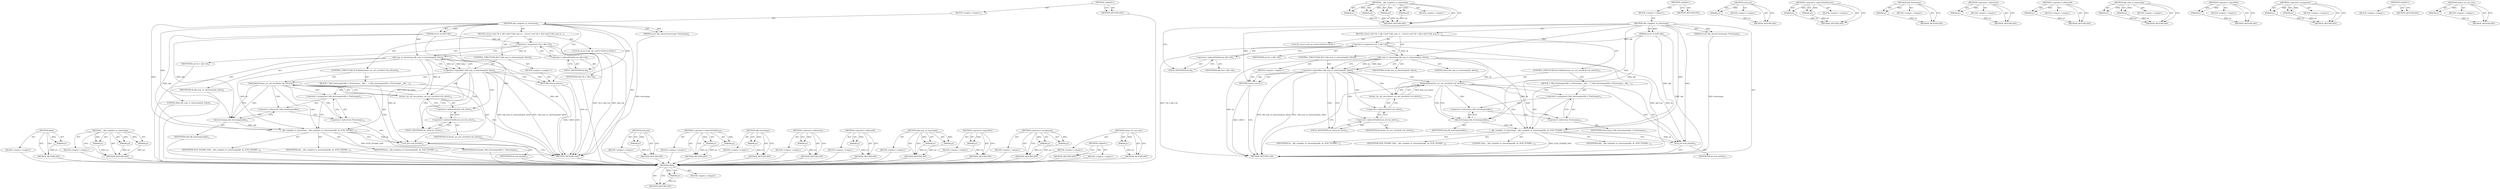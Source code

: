 digraph "atomic_inc_not_zero" {
vulnerable_87 [label=<(METHOD,likely)>];
vulnerable_88 [label=<(PARAM,p1)>];
vulnerable_89 [label=<(BLOCK,&lt;empty&gt;,&lt;empty&gt;)>];
vulnerable_90 [label=<(METHOD_RETURN,ANY)>];
vulnerable_107 [label=<(METHOD,__skb_complete_tx_timestamp)>];
vulnerable_108 [label=<(PARAM,p1)>];
vulnerable_109 [label=<(PARAM,p2)>];
vulnerable_110 [label=<(PARAM,p3)>];
vulnerable_111 [label=<(BLOCK,&lt;empty&gt;,&lt;empty&gt;)>];
vulnerable_112 [label=<(METHOD_RETURN,ANY)>];
vulnerable_6 [label=<(METHOD,&lt;global&gt;)<SUB>1</SUB>>];
vulnerable_7 [label=<(BLOCK,&lt;empty&gt;,&lt;empty&gt;)<SUB>1</SUB>>];
vulnerable_8 [label=<(METHOD,skb_complete_tx_timestamp)<SUB>1</SUB>>];
vulnerable_9 [label=<(PARAM,struct sk_buff *skb)<SUB>1</SUB>>];
vulnerable_10 [label=<(PARAM,struct skb_shared_hwtstamps *hwtstamps)<SUB>2</SUB>>];
vulnerable_11 [label=<(BLOCK,{
	struct sock *sk = skb-&gt;sk;

	if (!skb_may_tx...,{
	struct sock *sk = skb-&gt;sk;

	if (!skb_may_tx...)<SUB>3</SUB>>];
vulnerable_12 [label="<(LOCAL,struct sock* sk: sock*)<SUB>4</SUB>>"];
vulnerable_13 [label=<(&lt;operator&gt;.assignment,*sk = skb-&gt;sk)<SUB>4</SUB>>];
vulnerable_14 [label=<(IDENTIFIER,sk,*sk = skb-&gt;sk)<SUB>4</SUB>>];
vulnerable_15 [label=<(&lt;operator&gt;.indirectFieldAccess,skb-&gt;sk)<SUB>4</SUB>>];
vulnerable_16 [label=<(IDENTIFIER,skb,*sk = skb-&gt;sk)<SUB>4</SUB>>];
vulnerable_17 [label=<(FIELD_IDENTIFIER,sk,sk)<SUB>4</SUB>>];
vulnerable_18 [label=<(CONTROL_STRUCTURE,IF,if (!skb_may_tx_timestamp(sk, false)))<SUB>6</SUB>>];
vulnerable_19 [label=<(&lt;operator&gt;.logicalNot,!skb_may_tx_timestamp(sk, false))<SUB>6</SUB>>];
vulnerable_20 [label=<(skb_may_tx_timestamp,skb_may_tx_timestamp(sk, false))<SUB>6</SUB>>];
vulnerable_21 [label=<(IDENTIFIER,sk,skb_may_tx_timestamp(sk, false))<SUB>6</SUB>>];
vulnerable_22 [label=<(LITERAL,false,skb_may_tx_timestamp(sk, false))<SUB>6</SUB>>];
vulnerable_23 [label=<(BLOCK,&lt;empty&gt;,&lt;empty&gt;)<SUB>7</SUB>>];
vulnerable_24 [label=<(RETURN,return;,return;)<SUB>7</SUB>>];
vulnerable_25 [label=<(CONTROL_STRUCTURE,IF,if (likely(atomic_inc_not_zero(&amp;sk-&gt;sk_refcnt))))<SUB>12</SUB>>];
vulnerable_26 [label=<(likely,likely(atomic_inc_not_zero(&amp;sk-&gt;sk_refcnt)))<SUB>12</SUB>>];
vulnerable_27 [label=<(atomic_inc_not_zero,atomic_inc_not_zero(&amp;sk-&gt;sk_refcnt))<SUB>12</SUB>>];
vulnerable_28 [label=<(&lt;operator&gt;.addressOf,&amp;sk-&gt;sk_refcnt)<SUB>12</SUB>>];
vulnerable_29 [label=<(&lt;operator&gt;.indirectFieldAccess,sk-&gt;sk_refcnt)<SUB>12</SUB>>];
vulnerable_30 [label=<(IDENTIFIER,sk,atomic_inc_not_zero(&amp;sk-&gt;sk_refcnt))<SUB>12</SUB>>];
vulnerable_31 [label=<(FIELD_IDENTIFIER,sk_refcnt,sk_refcnt)<SUB>12</SUB>>];
vulnerable_32 [label=<(BLOCK,{
 		*skb_hwtstamps(skb) = *hwtstamps;
		__skb_...,{
 		*skb_hwtstamps(skb) = *hwtstamps;
		__skb_...)<SUB>12</SUB>>];
vulnerable_33 [label=<(&lt;operator&gt;.assignment,*skb_hwtstamps(skb) = *hwtstamps)<SUB>13</SUB>>];
vulnerable_34 [label=<(&lt;operator&gt;.indirection,*skb_hwtstamps(skb))<SUB>13</SUB>>];
vulnerable_35 [label=<(skb_hwtstamps,skb_hwtstamps(skb))<SUB>13</SUB>>];
vulnerable_36 [label=<(IDENTIFIER,skb,skb_hwtstamps(skb))<SUB>13</SUB>>];
vulnerable_37 [label=<(&lt;operator&gt;.indirection,*hwtstamps)<SUB>13</SUB>>];
vulnerable_38 [label=<(IDENTIFIER,hwtstamps,*skb_hwtstamps(skb) = *hwtstamps)<SUB>13</SUB>>];
vulnerable_39 [label=<(__skb_complete_tx_timestamp,__skb_complete_tx_timestamp(skb, sk, SCM_TSTAMP...)<SUB>14</SUB>>];
vulnerable_40 [label=<(IDENTIFIER,skb,__skb_complete_tx_timestamp(skb, sk, SCM_TSTAMP...)<SUB>14</SUB>>];
vulnerable_41 [label=<(IDENTIFIER,sk,__skb_complete_tx_timestamp(skb, sk, SCM_TSTAMP...)<SUB>14</SUB>>];
vulnerable_42 [label=<(IDENTIFIER,SCM_TSTAMP_SND,__skb_complete_tx_timestamp(skb, sk, SCM_TSTAMP...)<SUB>14</SUB>>];
vulnerable_43 [label=<(sock_put,sock_put(sk))<SUB>15</SUB>>];
vulnerable_44 [label=<(IDENTIFIER,sk,sock_put(sk))<SUB>15</SUB>>];
vulnerable_45 [label=<(METHOD_RETURN,void)<SUB>1</SUB>>];
vulnerable_47 [label=<(METHOD_RETURN,ANY)<SUB>1</SUB>>];
vulnerable_113 [label=<(METHOD,sock_put)>];
vulnerable_114 [label=<(PARAM,p1)>];
vulnerable_115 [label=<(BLOCK,&lt;empty&gt;,&lt;empty&gt;)>];
vulnerable_116 [label=<(METHOD_RETURN,ANY)>];
vulnerable_73 [label=<(METHOD,&lt;operator&gt;.indirectFieldAccess)>];
vulnerable_74 [label=<(PARAM,p1)>];
vulnerable_75 [label=<(PARAM,p2)>];
vulnerable_76 [label=<(BLOCK,&lt;empty&gt;,&lt;empty&gt;)>];
vulnerable_77 [label=<(METHOD_RETURN,ANY)>];
vulnerable_103 [label=<(METHOD,skb_hwtstamps)>];
vulnerable_104 [label=<(PARAM,p1)>];
vulnerable_105 [label=<(BLOCK,&lt;empty&gt;,&lt;empty&gt;)>];
vulnerable_106 [label=<(METHOD_RETURN,ANY)>];
vulnerable_99 [label=<(METHOD,&lt;operator&gt;.indirection)>];
vulnerable_100 [label=<(PARAM,p1)>];
vulnerable_101 [label=<(BLOCK,&lt;empty&gt;,&lt;empty&gt;)>];
vulnerable_102 [label=<(METHOD_RETURN,ANY)>];
vulnerable_95 [label=<(METHOD,&lt;operator&gt;.addressOf)>];
vulnerable_96 [label=<(PARAM,p1)>];
vulnerable_97 [label=<(BLOCK,&lt;empty&gt;,&lt;empty&gt;)>];
vulnerable_98 [label=<(METHOD_RETURN,ANY)>];
vulnerable_82 [label=<(METHOD,skb_may_tx_timestamp)>];
vulnerable_83 [label=<(PARAM,p1)>];
vulnerable_84 [label=<(PARAM,p2)>];
vulnerable_85 [label=<(BLOCK,&lt;empty&gt;,&lt;empty&gt;)>];
vulnerable_86 [label=<(METHOD_RETURN,ANY)>];
vulnerable_78 [label=<(METHOD,&lt;operator&gt;.logicalNot)>];
vulnerable_79 [label=<(PARAM,p1)>];
vulnerable_80 [label=<(BLOCK,&lt;empty&gt;,&lt;empty&gt;)>];
vulnerable_81 [label=<(METHOD_RETURN,ANY)>];
vulnerable_68 [label=<(METHOD,&lt;operator&gt;.assignment)>];
vulnerable_69 [label=<(PARAM,p1)>];
vulnerable_70 [label=<(PARAM,p2)>];
vulnerable_71 [label=<(BLOCK,&lt;empty&gt;,&lt;empty&gt;)>];
vulnerable_72 [label=<(METHOD_RETURN,ANY)>];
vulnerable_62 [label=<(METHOD,&lt;global&gt;)<SUB>1</SUB>>];
vulnerable_63 [label=<(BLOCK,&lt;empty&gt;,&lt;empty&gt;)>];
vulnerable_64 [label=<(METHOD_RETURN,ANY)>];
vulnerable_91 [label=<(METHOD,atomic_inc_not_zero)>];
vulnerable_92 [label=<(PARAM,p1)>];
vulnerable_93 [label=<(BLOCK,&lt;empty&gt;,&lt;empty&gt;)>];
vulnerable_94 [label=<(METHOD_RETURN,ANY)>];
fixed_88 [label=<(METHOD,likely)>];
fixed_89 [label=<(PARAM,p1)>];
fixed_90 [label=<(BLOCK,&lt;empty&gt;,&lt;empty&gt;)>];
fixed_91 [label=<(METHOD_RETURN,ANY)>];
fixed_108 [label=<(METHOD,__skb_complete_tx_timestamp)>];
fixed_109 [label=<(PARAM,p1)>];
fixed_110 [label=<(PARAM,p2)>];
fixed_111 [label=<(PARAM,p3)>];
fixed_112 [label=<(PARAM,p4)>];
fixed_113 [label=<(BLOCK,&lt;empty&gt;,&lt;empty&gt;)>];
fixed_114 [label=<(METHOD_RETURN,ANY)>];
fixed_6 [label=<(METHOD,&lt;global&gt;)<SUB>1</SUB>>];
fixed_7 [label=<(BLOCK,&lt;empty&gt;,&lt;empty&gt;)<SUB>1</SUB>>];
fixed_8 [label=<(METHOD,skb_complete_tx_timestamp)<SUB>1</SUB>>];
fixed_9 [label=<(PARAM,struct sk_buff *skb)<SUB>1</SUB>>];
fixed_10 [label=<(PARAM,struct skb_shared_hwtstamps *hwtstamps)<SUB>2</SUB>>];
fixed_11 [label=<(BLOCK,{
	struct sock *sk = skb-&gt;sk;

	if (!skb_may_tx...,{
	struct sock *sk = skb-&gt;sk;

	if (!skb_may_tx...)<SUB>3</SUB>>];
fixed_12 [label="<(LOCAL,struct sock* sk: sock*)<SUB>4</SUB>>"];
fixed_13 [label=<(&lt;operator&gt;.assignment,*sk = skb-&gt;sk)<SUB>4</SUB>>];
fixed_14 [label=<(IDENTIFIER,sk,*sk = skb-&gt;sk)<SUB>4</SUB>>];
fixed_15 [label=<(&lt;operator&gt;.indirectFieldAccess,skb-&gt;sk)<SUB>4</SUB>>];
fixed_16 [label=<(IDENTIFIER,skb,*sk = skb-&gt;sk)<SUB>4</SUB>>];
fixed_17 [label=<(FIELD_IDENTIFIER,sk,sk)<SUB>4</SUB>>];
fixed_18 [label=<(CONTROL_STRUCTURE,IF,if (!skb_may_tx_timestamp(sk, false)))<SUB>6</SUB>>];
fixed_19 [label=<(&lt;operator&gt;.logicalNot,!skb_may_tx_timestamp(sk, false))<SUB>6</SUB>>];
fixed_20 [label=<(skb_may_tx_timestamp,skb_may_tx_timestamp(sk, false))<SUB>6</SUB>>];
fixed_21 [label=<(IDENTIFIER,sk,skb_may_tx_timestamp(sk, false))<SUB>6</SUB>>];
fixed_22 [label=<(LITERAL,false,skb_may_tx_timestamp(sk, false))<SUB>6</SUB>>];
fixed_23 [label=<(BLOCK,&lt;empty&gt;,&lt;empty&gt;)<SUB>7</SUB>>];
fixed_24 [label=<(RETURN,return;,return;)<SUB>7</SUB>>];
fixed_25 [label=<(CONTROL_STRUCTURE,IF,if (likely(atomic_inc_not_zero(&amp;sk-&gt;sk_refcnt))))<SUB>12</SUB>>];
fixed_26 [label=<(likely,likely(atomic_inc_not_zero(&amp;sk-&gt;sk_refcnt)))<SUB>12</SUB>>];
fixed_27 [label=<(atomic_inc_not_zero,atomic_inc_not_zero(&amp;sk-&gt;sk_refcnt))<SUB>12</SUB>>];
fixed_28 [label=<(&lt;operator&gt;.addressOf,&amp;sk-&gt;sk_refcnt)<SUB>12</SUB>>];
fixed_29 [label=<(&lt;operator&gt;.indirectFieldAccess,sk-&gt;sk_refcnt)<SUB>12</SUB>>];
fixed_30 [label=<(IDENTIFIER,sk,atomic_inc_not_zero(&amp;sk-&gt;sk_refcnt))<SUB>12</SUB>>];
fixed_31 [label=<(FIELD_IDENTIFIER,sk_refcnt,sk_refcnt)<SUB>12</SUB>>];
fixed_32 [label=<(BLOCK,{
 		*skb_hwtstamps(skb) = *hwtstamps;
		__skb_...,{
 		*skb_hwtstamps(skb) = *hwtstamps;
		__skb_...)<SUB>12</SUB>>];
fixed_33 [label=<(&lt;operator&gt;.assignment,*skb_hwtstamps(skb) = *hwtstamps)<SUB>13</SUB>>];
fixed_34 [label=<(&lt;operator&gt;.indirection,*skb_hwtstamps(skb))<SUB>13</SUB>>];
fixed_35 [label=<(skb_hwtstamps,skb_hwtstamps(skb))<SUB>13</SUB>>];
fixed_36 [label=<(IDENTIFIER,skb,skb_hwtstamps(skb))<SUB>13</SUB>>];
fixed_37 [label=<(&lt;operator&gt;.indirection,*hwtstamps)<SUB>13</SUB>>];
fixed_38 [label=<(IDENTIFIER,hwtstamps,*skb_hwtstamps(skb) = *hwtstamps)<SUB>13</SUB>>];
fixed_39 [label=<(__skb_complete_tx_timestamp,__skb_complete_tx_timestamp(skb, sk, SCM_TSTAMP...)<SUB>14</SUB>>];
fixed_40 [label=<(IDENTIFIER,skb,__skb_complete_tx_timestamp(skb, sk, SCM_TSTAMP...)<SUB>14</SUB>>];
fixed_41 [label=<(IDENTIFIER,sk,__skb_complete_tx_timestamp(skb, sk, SCM_TSTAMP...)<SUB>14</SUB>>];
fixed_42 [label=<(IDENTIFIER,SCM_TSTAMP_SND,__skb_complete_tx_timestamp(skb, sk, SCM_TSTAMP...)<SUB>14</SUB>>];
fixed_43 [label=<(LITERAL,false,__skb_complete_tx_timestamp(skb, sk, SCM_TSTAMP...)<SUB>14</SUB>>];
fixed_44 [label=<(sock_put,sock_put(sk))<SUB>15</SUB>>];
fixed_45 [label=<(IDENTIFIER,sk,sock_put(sk))<SUB>15</SUB>>];
fixed_46 [label=<(METHOD_RETURN,void)<SUB>1</SUB>>];
fixed_48 [label=<(METHOD_RETURN,ANY)<SUB>1</SUB>>];
fixed_115 [label=<(METHOD,sock_put)>];
fixed_116 [label=<(PARAM,p1)>];
fixed_117 [label=<(BLOCK,&lt;empty&gt;,&lt;empty&gt;)>];
fixed_118 [label=<(METHOD_RETURN,ANY)>];
fixed_74 [label=<(METHOD,&lt;operator&gt;.indirectFieldAccess)>];
fixed_75 [label=<(PARAM,p1)>];
fixed_76 [label=<(PARAM,p2)>];
fixed_77 [label=<(BLOCK,&lt;empty&gt;,&lt;empty&gt;)>];
fixed_78 [label=<(METHOD_RETURN,ANY)>];
fixed_104 [label=<(METHOD,skb_hwtstamps)>];
fixed_105 [label=<(PARAM,p1)>];
fixed_106 [label=<(BLOCK,&lt;empty&gt;,&lt;empty&gt;)>];
fixed_107 [label=<(METHOD_RETURN,ANY)>];
fixed_100 [label=<(METHOD,&lt;operator&gt;.indirection)>];
fixed_101 [label=<(PARAM,p1)>];
fixed_102 [label=<(BLOCK,&lt;empty&gt;,&lt;empty&gt;)>];
fixed_103 [label=<(METHOD_RETURN,ANY)>];
fixed_96 [label=<(METHOD,&lt;operator&gt;.addressOf)>];
fixed_97 [label=<(PARAM,p1)>];
fixed_98 [label=<(BLOCK,&lt;empty&gt;,&lt;empty&gt;)>];
fixed_99 [label=<(METHOD_RETURN,ANY)>];
fixed_83 [label=<(METHOD,skb_may_tx_timestamp)>];
fixed_84 [label=<(PARAM,p1)>];
fixed_85 [label=<(PARAM,p2)>];
fixed_86 [label=<(BLOCK,&lt;empty&gt;,&lt;empty&gt;)>];
fixed_87 [label=<(METHOD_RETURN,ANY)>];
fixed_79 [label=<(METHOD,&lt;operator&gt;.logicalNot)>];
fixed_80 [label=<(PARAM,p1)>];
fixed_81 [label=<(BLOCK,&lt;empty&gt;,&lt;empty&gt;)>];
fixed_82 [label=<(METHOD_RETURN,ANY)>];
fixed_69 [label=<(METHOD,&lt;operator&gt;.assignment)>];
fixed_70 [label=<(PARAM,p1)>];
fixed_71 [label=<(PARAM,p2)>];
fixed_72 [label=<(BLOCK,&lt;empty&gt;,&lt;empty&gt;)>];
fixed_73 [label=<(METHOD_RETURN,ANY)>];
fixed_63 [label=<(METHOD,&lt;global&gt;)<SUB>1</SUB>>];
fixed_64 [label=<(BLOCK,&lt;empty&gt;,&lt;empty&gt;)>];
fixed_65 [label=<(METHOD_RETURN,ANY)>];
fixed_92 [label=<(METHOD,atomic_inc_not_zero)>];
fixed_93 [label=<(PARAM,p1)>];
fixed_94 [label=<(BLOCK,&lt;empty&gt;,&lt;empty&gt;)>];
fixed_95 [label=<(METHOD_RETURN,ANY)>];
vulnerable_87 -> vulnerable_88  [key=0, label="AST: "];
vulnerable_87 -> vulnerable_88  [key=1, label="DDG: "];
vulnerable_87 -> vulnerable_89  [key=0, label="AST: "];
vulnerable_87 -> vulnerable_90  [key=0, label="AST: "];
vulnerable_87 -> vulnerable_90  [key=1, label="CFG: "];
vulnerable_88 -> vulnerable_90  [key=0, label="DDG: p1"];
vulnerable_89 -> fixed_88  [key=0];
vulnerable_90 -> fixed_88  [key=0];
vulnerable_107 -> vulnerable_108  [key=0, label="AST: "];
vulnerable_107 -> vulnerable_108  [key=1, label="DDG: "];
vulnerable_107 -> vulnerable_111  [key=0, label="AST: "];
vulnerable_107 -> vulnerable_109  [key=0, label="AST: "];
vulnerable_107 -> vulnerable_109  [key=1, label="DDG: "];
vulnerable_107 -> vulnerable_112  [key=0, label="AST: "];
vulnerable_107 -> vulnerable_112  [key=1, label="CFG: "];
vulnerable_107 -> vulnerable_110  [key=0, label="AST: "];
vulnerable_107 -> vulnerable_110  [key=1, label="DDG: "];
vulnerable_108 -> vulnerable_112  [key=0, label="DDG: p1"];
vulnerable_109 -> vulnerable_112  [key=0, label="DDG: p2"];
vulnerable_110 -> vulnerable_112  [key=0, label="DDG: p3"];
vulnerable_111 -> fixed_88  [key=0];
vulnerable_112 -> fixed_88  [key=0];
vulnerable_6 -> vulnerable_7  [key=0, label="AST: "];
vulnerable_6 -> vulnerable_47  [key=0, label="AST: "];
vulnerable_6 -> vulnerable_47  [key=1, label="CFG: "];
vulnerable_7 -> vulnerable_8  [key=0, label="AST: "];
vulnerable_8 -> vulnerable_9  [key=0, label="AST: "];
vulnerable_8 -> vulnerable_9  [key=1, label="DDG: "];
vulnerable_8 -> vulnerable_10  [key=0, label="AST: "];
vulnerable_8 -> vulnerable_10  [key=1, label="DDG: "];
vulnerable_8 -> vulnerable_11  [key=0, label="AST: "];
vulnerable_8 -> vulnerable_45  [key=0, label="AST: "];
vulnerable_8 -> vulnerable_17  [key=0, label="CFG: "];
vulnerable_8 -> vulnerable_24  [key=0, label="DDG: "];
vulnerable_8 -> vulnerable_20  [key=0, label="DDG: "];
vulnerable_8 -> vulnerable_39  [key=0, label="DDG: "];
vulnerable_8 -> vulnerable_43  [key=0, label="DDG: "];
vulnerable_8 -> vulnerable_35  [key=0, label="DDG: "];
vulnerable_9 -> vulnerable_45  [key=0, label="DDG: skb"];
vulnerable_9 -> vulnerable_13  [key=0, label="DDG: skb"];
vulnerable_9 -> vulnerable_39  [key=0, label="DDG: skb"];
vulnerable_9 -> vulnerable_35  [key=0, label="DDG: skb"];
vulnerable_10 -> vulnerable_45  [key=0, label="DDG: hwtstamps"];
vulnerable_11 -> vulnerable_12  [key=0, label="AST: "];
vulnerable_11 -> vulnerable_13  [key=0, label="AST: "];
vulnerable_11 -> vulnerable_18  [key=0, label="AST: "];
vulnerable_11 -> vulnerable_25  [key=0, label="AST: "];
vulnerable_12 -> fixed_88  [key=0];
vulnerable_13 -> vulnerable_14  [key=0, label="AST: "];
vulnerable_13 -> vulnerable_15  [key=0, label="AST: "];
vulnerable_13 -> vulnerable_20  [key=0, label="CFG: "];
vulnerable_13 -> vulnerable_20  [key=1, label="DDG: sk"];
vulnerable_13 -> vulnerable_45  [key=0, label="DDG: skb-&gt;sk"];
vulnerable_13 -> vulnerable_45  [key=1, label="DDG: *sk = skb-&gt;sk"];
vulnerable_14 -> fixed_88  [key=0];
vulnerable_15 -> vulnerable_16  [key=0, label="AST: "];
vulnerable_15 -> vulnerable_17  [key=0, label="AST: "];
vulnerable_15 -> vulnerable_13  [key=0, label="CFG: "];
vulnerable_16 -> fixed_88  [key=0];
vulnerable_17 -> vulnerable_15  [key=0, label="CFG: "];
vulnerable_18 -> vulnerable_19  [key=0, label="AST: "];
vulnerable_18 -> vulnerable_23  [key=0, label="AST: "];
vulnerable_19 -> vulnerable_20  [key=0, label="AST: "];
vulnerable_19 -> vulnerable_24  [key=0, label="CFG: "];
vulnerable_19 -> vulnerable_24  [key=1, label="CDG: "];
vulnerable_19 -> vulnerable_31  [key=0, label="CFG: "];
vulnerable_19 -> vulnerable_31  [key=1, label="CDG: "];
vulnerable_19 -> vulnerable_45  [key=0, label="DDG: skb_may_tx_timestamp(sk, false)"];
vulnerable_19 -> vulnerable_45  [key=1, label="DDG: !skb_may_tx_timestamp(sk, false)"];
vulnerable_19 -> vulnerable_29  [key=0, label="CDG: "];
vulnerable_19 -> vulnerable_26  [key=0, label="CDG: "];
vulnerable_19 -> vulnerable_28  [key=0, label="CDG: "];
vulnerable_19 -> vulnerable_27  [key=0, label="CDG: "];
vulnerable_20 -> vulnerable_21  [key=0, label="AST: "];
vulnerable_20 -> vulnerable_22  [key=0, label="AST: "];
vulnerable_20 -> vulnerable_19  [key=0, label="CFG: "];
vulnerable_20 -> vulnerable_19  [key=1, label="DDG: sk"];
vulnerable_20 -> vulnerable_19  [key=2, label="DDG: false"];
vulnerable_20 -> vulnerable_45  [key=0, label="DDG: sk"];
vulnerable_20 -> vulnerable_27  [key=0, label="DDG: sk"];
vulnerable_20 -> vulnerable_39  [key=0, label="DDG: sk"];
vulnerable_20 -> vulnerable_43  [key=0, label="DDG: sk"];
vulnerable_21 -> fixed_88  [key=0];
vulnerable_22 -> fixed_88  [key=0];
vulnerable_23 -> vulnerable_24  [key=0, label="AST: "];
vulnerable_24 -> vulnerable_45  [key=0, label="CFG: "];
vulnerable_24 -> vulnerable_45  [key=1, label="DDG: &lt;RET&gt;"];
vulnerable_25 -> vulnerable_26  [key=0, label="AST: "];
vulnerable_25 -> vulnerable_32  [key=0, label="AST: "];
vulnerable_26 -> vulnerable_27  [key=0, label="AST: "];
vulnerable_26 -> vulnerable_45  [key=0, label="CFG: "];
vulnerable_26 -> vulnerable_35  [key=0, label="CFG: "];
vulnerable_26 -> vulnerable_35  [key=1, label="CDG: "];
vulnerable_26 -> vulnerable_34  [key=0, label="CDG: "];
vulnerable_26 -> vulnerable_33  [key=0, label="CDG: "];
vulnerable_26 -> vulnerable_37  [key=0, label="CDG: "];
vulnerable_26 -> vulnerable_39  [key=0, label="CDG: "];
vulnerable_26 -> vulnerable_43  [key=0, label="CDG: "];
vulnerable_27 -> vulnerable_28  [key=0, label="AST: "];
vulnerable_27 -> vulnerable_26  [key=0, label="CFG: "];
vulnerable_27 -> vulnerable_26  [key=1, label="DDG: &amp;sk-&gt;sk_refcnt"];
vulnerable_28 -> vulnerable_29  [key=0, label="AST: "];
vulnerable_28 -> vulnerable_27  [key=0, label="CFG: "];
vulnerable_29 -> vulnerable_30  [key=0, label="AST: "];
vulnerable_29 -> vulnerable_31  [key=0, label="AST: "];
vulnerable_29 -> vulnerable_28  [key=0, label="CFG: "];
vulnerable_30 -> fixed_88  [key=0];
vulnerable_31 -> vulnerable_29  [key=0, label="CFG: "];
vulnerable_32 -> vulnerable_33  [key=0, label="AST: "];
vulnerable_32 -> vulnerable_39  [key=0, label="AST: "];
vulnerable_32 -> vulnerable_43  [key=0, label="AST: "];
vulnerable_33 -> vulnerable_34  [key=0, label="AST: "];
vulnerable_33 -> vulnerable_37  [key=0, label="AST: "];
vulnerable_33 -> vulnerable_39  [key=0, label="CFG: "];
vulnerable_34 -> vulnerable_35  [key=0, label="AST: "];
vulnerable_34 -> vulnerable_37  [key=0, label="CFG: "];
vulnerable_35 -> vulnerable_36  [key=0, label="AST: "];
vulnerable_35 -> vulnerable_34  [key=0, label="CFG: "];
vulnerable_35 -> vulnerable_39  [key=0, label="DDG: skb"];
vulnerable_36 -> fixed_88  [key=0];
vulnerable_37 -> vulnerable_38  [key=0, label="AST: "];
vulnerable_37 -> vulnerable_33  [key=0, label="CFG: "];
vulnerable_38 -> fixed_88  [key=0];
vulnerable_39 -> vulnerable_40  [key=0, label="AST: "];
vulnerable_39 -> vulnerable_41  [key=0, label="AST: "];
vulnerable_39 -> vulnerable_42  [key=0, label="AST: "];
vulnerable_39 -> vulnerable_43  [key=0, label="CFG: "];
vulnerable_39 -> vulnerable_43  [key=1, label="DDG: sk"];
vulnerable_39 -> vulnerable_45  [key=0, label="DDG: SCM_TSTAMP_SND"];
vulnerable_40 -> fixed_88  [key=0];
vulnerable_41 -> fixed_88  [key=0];
vulnerable_42 -> fixed_88  [key=0];
vulnerable_43 -> vulnerable_44  [key=0, label="AST: "];
vulnerable_43 -> vulnerable_45  [key=0, label="CFG: "];
vulnerable_44 -> fixed_88  [key=0];
vulnerable_45 -> fixed_88  [key=0];
vulnerable_47 -> fixed_88  [key=0];
vulnerable_113 -> vulnerable_114  [key=0, label="AST: "];
vulnerable_113 -> vulnerable_114  [key=1, label="DDG: "];
vulnerable_113 -> vulnerable_115  [key=0, label="AST: "];
vulnerable_113 -> vulnerable_116  [key=0, label="AST: "];
vulnerable_113 -> vulnerable_116  [key=1, label="CFG: "];
vulnerable_114 -> vulnerable_116  [key=0, label="DDG: p1"];
vulnerable_115 -> fixed_88  [key=0];
vulnerable_116 -> fixed_88  [key=0];
vulnerable_73 -> vulnerable_74  [key=0, label="AST: "];
vulnerable_73 -> vulnerable_74  [key=1, label="DDG: "];
vulnerable_73 -> vulnerable_76  [key=0, label="AST: "];
vulnerable_73 -> vulnerable_75  [key=0, label="AST: "];
vulnerable_73 -> vulnerable_75  [key=1, label="DDG: "];
vulnerable_73 -> vulnerable_77  [key=0, label="AST: "];
vulnerable_73 -> vulnerable_77  [key=1, label="CFG: "];
vulnerable_74 -> vulnerable_77  [key=0, label="DDG: p1"];
vulnerable_75 -> vulnerable_77  [key=0, label="DDG: p2"];
vulnerable_76 -> fixed_88  [key=0];
vulnerable_77 -> fixed_88  [key=0];
vulnerable_103 -> vulnerable_104  [key=0, label="AST: "];
vulnerable_103 -> vulnerable_104  [key=1, label="DDG: "];
vulnerable_103 -> vulnerable_105  [key=0, label="AST: "];
vulnerable_103 -> vulnerable_106  [key=0, label="AST: "];
vulnerable_103 -> vulnerable_106  [key=1, label="CFG: "];
vulnerable_104 -> vulnerable_106  [key=0, label="DDG: p1"];
vulnerable_105 -> fixed_88  [key=0];
vulnerable_106 -> fixed_88  [key=0];
vulnerable_99 -> vulnerable_100  [key=0, label="AST: "];
vulnerable_99 -> vulnerable_100  [key=1, label="DDG: "];
vulnerable_99 -> vulnerable_101  [key=0, label="AST: "];
vulnerable_99 -> vulnerable_102  [key=0, label="AST: "];
vulnerable_99 -> vulnerable_102  [key=1, label="CFG: "];
vulnerable_100 -> vulnerable_102  [key=0, label="DDG: p1"];
vulnerable_101 -> fixed_88  [key=0];
vulnerable_102 -> fixed_88  [key=0];
vulnerable_95 -> vulnerable_96  [key=0, label="AST: "];
vulnerable_95 -> vulnerable_96  [key=1, label="DDG: "];
vulnerable_95 -> vulnerable_97  [key=0, label="AST: "];
vulnerable_95 -> vulnerable_98  [key=0, label="AST: "];
vulnerable_95 -> vulnerable_98  [key=1, label="CFG: "];
vulnerable_96 -> vulnerable_98  [key=0, label="DDG: p1"];
vulnerable_97 -> fixed_88  [key=0];
vulnerable_98 -> fixed_88  [key=0];
vulnerable_82 -> vulnerable_83  [key=0, label="AST: "];
vulnerable_82 -> vulnerable_83  [key=1, label="DDG: "];
vulnerable_82 -> vulnerable_85  [key=0, label="AST: "];
vulnerable_82 -> vulnerable_84  [key=0, label="AST: "];
vulnerable_82 -> vulnerable_84  [key=1, label="DDG: "];
vulnerable_82 -> vulnerable_86  [key=0, label="AST: "];
vulnerable_82 -> vulnerable_86  [key=1, label="CFG: "];
vulnerable_83 -> vulnerable_86  [key=0, label="DDG: p1"];
vulnerable_84 -> vulnerable_86  [key=0, label="DDG: p2"];
vulnerable_85 -> fixed_88  [key=0];
vulnerable_86 -> fixed_88  [key=0];
vulnerable_78 -> vulnerable_79  [key=0, label="AST: "];
vulnerable_78 -> vulnerable_79  [key=1, label="DDG: "];
vulnerable_78 -> vulnerable_80  [key=0, label="AST: "];
vulnerable_78 -> vulnerable_81  [key=0, label="AST: "];
vulnerable_78 -> vulnerable_81  [key=1, label="CFG: "];
vulnerable_79 -> vulnerable_81  [key=0, label="DDG: p1"];
vulnerable_80 -> fixed_88  [key=0];
vulnerable_81 -> fixed_88  [key=0];
vulnerable_68 -> vulnerable_69  [key=0, label="AST: "];
vulnerable_68 -> vulnerable_69  [key=1, label="DDG: "];
vulnerable_68 -> vulnerable_71  [key=0, label="AST: "];
vulnerable_68 -> vulnerable_70  [key=0, label="AST: "];
vulnerable_68 -> vulnerable_70  [key=1, label="DDG: "];
vulnerable_68 -> vulnerable_72  [key=0, label="AST: "];
vulnerable_68 -> vulnerable_72  [key=1, label="CFG: "];
vulnerable_69 -> vulnerable_72  [key=0, label="DDG: p1"];
vulnerable_70 -> vulnerable_72  [key=0, label="DDG: p2"];
vulnerable_71 -> fixed_88  [key=0];
vulnerable_72 -> fixed_88  [key=0];
vulnerable_62 -> vulnerable_63  [key=0, label="AST: "];
vulnerable_62 -> vulnerable_64  [key=0, label="AST: "];
vulnerable_62 -> vulnerable_64  [key=1, label="CFG: "];
vulnerable_63 -> fixed_88  [key=0];
vulnerable_64 -> fixed_88  [key=0];
vulnerable_91 -> vulnerable_92  [key=0, label="AST: "];
vulnerable_91 -> vulnerable_92  [key=1, label="DDG: "];
vulnerable_91 -> vulnerable_93  [key=0, label="AST: "];
vulnerable_91 -> vulnerable_94  [key=0, label="AST: "];
vulnerable_91 -> vulnerable_94  [key=1, label="CFG: "];
vulnerable_92 -> vulnerable_94  [key=0, label="DDG: p1"];
vulnerable_93 -> fixed_88  [key=0];
vulnerable_94 -> fixed_88  [key=0];
fixed_88 -> fixed_89  [key=0, label="AST: "];
fixed_88 -> fixed_89  [key=1, label="DDG: "];
fixed_88 -> fixed_90  [key=0, label="AST: "];
fixed_88 -> fixed_91  [key=0, label="AST: "];
fixed_88 -> fixed_91  [key=1, label="CFG: "];
fixed_89 -> fixed_91  [key=0, label="DDG: p1"];
fixed_108 -> fixed_109  [key=0, label="AST: "];
fixed_108 -> fixed_109  [key=1, label="DDG: "];
fixed_108 -> fixed_113  [key=0, label="AST: "];
fixed_108 -> fixed_110  [key=0, label="AST: "];
fixed_108 -> fixed_110  [key=1, label="DDG: "];
fixed_108 -> fixed_114  [key=0, label="AST: "];
fixed_108 -> fixed_114  [key=1, label="CFG: "];
fixed_108 -> fixed_111  [key=0, label="AST: "];
fixed_108 -> fixed_111  [key=1, label="DDG: "];
fixed_108 -> fixed_112  [key=0, label="AST: "];
fixed_108 -> fixed_112  [key=1, label="DDG: "];
fixed_109 -> fixed_114  [key=0, label="DDG: p1"];
fixed_110 -> fixed_114  [key=0, label="DDG: p2"];
fixed_111 -> fixed_114  [key=0, label="DDG: p3"];
fixed_112 -> fixed_114  [key=0, label="DDG: p4"];
fixed_6 -> fixed_7  [key=0, label="AST: "];
fixed_6 -> fixed_48  [key=0, label="AST: "];
fixed_6 -> fixed_48  [key=1, label="CFG: "];
fixed_7 -> fixed_8  [key=0, label="AST: "];
fixed_8 -> fixed_9  [key=0, label="AST: "];
fixed_8 -> fixed_9  [key=1, label="DDG: "];
fixed_8 -> fixed_10  [key=0, label="AST: "];
fixed_8 -> fixed_10  [key=1, label="DDG: "];
fixed_8 -> fixed_11  [key=0, label="AST: "];
fixed_8 -> fixed_46  [key=0, label="AST: "];
fixed_8 -> fixed_17  [key=0, label="CFG: "];
fixed_8 -> fixed_24  [key=0, label="DDG: "];
fixed_8 -> fixed_20  [key=0, label="DDG: "];
fixed_8 -> fixed_39  [key=0, label="DDG: "];
fixed_8 -> fixed_44  [key=0, label="DDG: "];
fixed_8 -> fixed_35  [key=0, label="DDG: "];
fixed_9 -> fixed_46  [key=0, label="DDG: skb"];
fixed_9 -> fixed_13  [key=0, label="DDG: skb"];
fixed_9 -> fixed_39  [key=0, label="DDG: skb"];
fixed_9 -> fixed_35  [key=0, label="DDG: skb"];
fixed_10 -> fixed_46  [key=0, label="DDG: hwtstamps"];
fixed_11 -> fixed_12  [key=0, label="AST: "];
fixed_11 -> fixed_13  [key=0, label="AST: "];
fixed_11 -> fixed_18  [key=0, label="AST: "];
fixed_11 -> fixed_25  [key=0, label="AST: "];
fixed_13 -> fixed_14  [key=0, label="AST: "];
fixed_13 -> fixed_15  [key=0, label="AST: "];
fixed_13 -> fixed_20  [key=0, label="CFG: "];
fixed_13 -> fixed_20  [key=1, label="DDG: sk"];
fixed_13 -> fixed_46  [key=0, label="DDG: skb-&gt;sk"];
fixed_13 -> fixed_46  [key=1, label="DDG: *sk = skb-&gt;sk"];
fixed_15 -> fixed_16  [key=0, label="AST: "];
fixed_15 -> fixed_17  [key=0, label="AST: "];
fixed_15 -> fixed_13  [key=0, label="CFG: "];
fixed_17 -> fixed_15  [key=0, label="CFG: "];
fixed_18 -> fixed_19  [key=0, label="AST: "];
fixed_18 -> fixed_23  [key=0, label="AST: "];
fixed_19 -> fixed_20  [key=0, label="AST: "];
fixed_19 -> fixed_24  [key=0, label="CFG: "];
fixed_19 -> fixed_24  [key=1, label="CDG: "];
fixed_19 -> fixed_31  [key=0, label="CFG: "];
fixed_19 -> fixed_31  [key=1, label="CDG: "];
fixed_19 -> fixed_46  [key=0, label="DDG: skb_may_tx_timestamp(sk, false)"];
fixed_19 -> fixed_46  [key=1, label="DDG: !skb_may_tx_timestamp(sk, false)"];
fixed_19 -> fixed_29  [key=0, label="CDG: "];
fixed_19 -> fixed_26  [key=0, label="CDG: "];
fixed_19 -> fixed_28  [key=0, label="CDG: "];
fixed_19 -> fixed_27  [key=0, label="CDG: "];
fixed_20 -> fixed_21  [key=0, label="AST: "];
fixed_20 -> fixed_22  [key=0, label="AST: "];
fixed_20 -> fixed_19  [key=0, label="CFG: "];
fixed_20 -> fixed_19  [key=1, label="DDG: sk"];
fixed_20 -> fixed_19  [key=2, label="DDG: false"];
fixed_20 -> fixed_46  [key=0, label="DDG: sk"];
fixed_20 -> fixed_27  [key=0, label="DDG: sk"];
fixed_20 -> fixed_39  [key=0, label="DDG: sk"];
fixed_20 -> fixed_44  [key=0, label="DDG: sk"];
fixed_23 -> fixed_24  [key=0, label="AST: "];
fixed_24 -> fixed_46  [key=0, label="CFG: "];
fixed_24 -> fixed_46  [key=1, label="DDG: &lt;RET&gt;"];
fixed_25 -> fixed_26  [key=0, label="AST: "];
fixed_25 -> fixed_32  [key=0, label="AST: "];
fixed_26 -> fixed_27  [key=0, label="AST: "];
fixed_26 -> fixed_46  [key=0, label="CFG: "];
fixed_26 -> fixed_35  [key=0, label="CFG: "];
fixed_26 -> fixed_35  [key=1, label="CDG: "];
fixed_26 -> fixed_34  [key=0, label="CDG: "];
fixed_26 -> fixed_33  [key=0, label="CDG: "];
fixed_26 -> fixed_44  [key=0, label="CDG: "];
fixed_26 -> fixed_37  [key=0, label="CDG: "];
fixed_26 -> fixed_39  [key=0, label="CDG: "];
fixed_27 -> fixed_28  [key=0, label="AST: "];
fixed_27 -> fixed_26  [key=0, label="CFG: "];
fixed_27 -> fixed_26  [key=1, label="DDG: &amp;sk-&gt;sk_refcnt"];
fixed_28 -> fixed_29  [key=0, label="AST: "];
fixed_28 -> fixed_27  [key=0, label="CFG: "];
fixed_29 -> fixed_30  [key=0, label="AST: "];
fixed_29 -> fixed_31  [key=0, label="AST: "];
fixed_29 -> fixed_28  [key=0, label="CFG: "];
fixed_31 -> fixed_29  [key=0, label="CFG: "];
fixed_32 -> fixed_33  [key=0, label="AST: "];
fixed_32 -> fixed_39  [key=0, label="AST: "];
fixed_32 -> fixed_44  [key=0, label="AST: "];
fixed_33 -> fixed_34  [key=0, label="AST: "];
fixed_33 -> fixed_37  [key=0, label="AST: "];
fixed_33 -> fixed_39  [key=0, label="CFG: "];
fixed_34 -> fixed_35  [key=0, label="AST: "];
fixed_34 -> fixed_37  [key=0, label="CFG: "];
fixed_35 -> fixed_36  [key=0, label="AST: "];
fixed_35 -> fixed_34  [key=0, label="CFG: "];
fixed_35 -> fixed_39  [key=0, label="DDG: skb"];
fixed_37 -> fixed_38  [key=0, label="AST: "];
fixed_37 -> fixed_33  [key=0, label="CFG: "];
fixed_39 -> fixed_40  [key=0, label="AST: "];
fixed_39 -> fixed_41  [key=0, label="AST: "];
fixed_39 -> fixed_42  [key=0, label="AST: "];
fixed_39 -> fixed_43  [key=0, label="AST: "];
fixed_39 -> fixed_44  [key=0, label="CFG: "];
fixed_39 -> fixed_44  [key=1, label="DDG: sk"];
fixed_39 -> fixed_46  [key=0, label="DDG: SCM_TSTAMP_SND"];
fixed_44 -> fixed_45  [key=0, label="AST: "];
fixed_44 -> fixed_46  [key=0, label="CFG: "];
fixed_115 -> fixed_116  [key=0, label="AST: "];
fixed_115 -> fixed_116  [key=1, label="DDG: "];
fixed_115 -> fixed_117  [key=0, label="AST: "];
fixed_115 -> fixed_118  [key=0, label="AST: "];
fixed_115 -> fixed_118  [key=1, label="CFG: "];
fixed_116 -> fixed_118  [key=0, label="DDG: p1"];
fixed_74 -> fixed_75  [key=0, label="AST: "];
fixed_74 -> fixed_75  [key=1, label="DDG: "];
fixed_74 -> fixed_77  [key=0, label="AST: "];
fixed_74 -> fixed_76  [key=0, label="AST: "];
fixed_74 -> fixed_76  [key=1, label="DDG: "];
fixed_74 -> fixed_78  [key=0, label="AST: "];
fixed_74 -> fixed_78  [key=1, label="CFG: "];
fixed_75 -> fixed_78  [key=0, label="DDG: p1"];
fixed_76 -> fixed_78  [key=0, label="DDG: p2"];
fixed_104 -> fixed_105  [key=0, label="AST: "];
fixed_104 -> fixed_105  [key=1, label="DDG: "];
fixed_104 -> fixed_106  [key=0, label="AST: "];
fixed_104 -> fixed_107  [key=0, label="AST: "];
fixed_104 -> fixed_107  [key=1, label="CFG: "];
fixed_105 -> fixed_107  [key=0, label="DDG: p1"];
fixed_100 -> fixed_101  [key=0, label="AST: "];
fixed_100 -> fixed_101  [key=1, label="DDG: "];
fixed_100 -> fixed_102  [key=0, label="AST: "];
fixed_100 -> fixed_103  [key=0, label="AST: "];
fixed_100 -> fixed_103  [key=1, label="CFG: "];
fixed_101 -> fixed_103  [key=0, label="DDG: p1"];
fixed_96 -> fixed_97  [key=0, label="AST: "];
fixed_96 -> fixed_97  [key=1, label="DDG: "];
fixed_96 -> fixed_98  [key=0, label="AST: "];
fixed_96 -> fixed_99  [key=0, label="AST: "];
fixed_96 -> fixed_99  [key=1, label="CFG: "];
fixed_97 -> fixed_99  [key=0, label="DDG: p1"];
fixed_83 -> fixed_84  [key=0, label="AST: "];
fixed_83 -> fixed_84  [key=1, label="DDG: "];
fixed_83 -> fixed_86  [key=0, label="AST: "];
fixed_83 -> fixed_85  [key=0, label="AST: "];
fixed_83 -> fixed_85  [key=1, label="DDG: "];
fixed_83 -> fixed_87  [key=0, label="AST: "];
fixed_83 -> fixed_87  [key=1, label="CFG: "];
fixed_84 -> fixed_87  [key=0, label="DDG: p1"];
fixed_85 -> fixed_87  [key=0, label="DDG: p2"];
fixed_79 -> fixed_80  [key=0, label="AST: "];
fixed_79 -> fixed_80  [key=1, label="DDG: "];
fixed_79 -> fixed_81  [key=0, label="AST: "];
fixed_79 -> fixed_82  [key=0, label="AST: "];
fixed_79 -> fixed_82  [key=1, label="CFG: "];
fixed_80 -> fixed_82  [key=0, label="DDG: p1"];
fixed_69 -> fixed_70  [key=0, label="AST: "];
fixed_69 -> fixed_70  [key=1, label="DDG: "];
fixed_69 -> fixed_72  [key=0, label="AST: "];
fixed_69 -> fixed_71  [key=0, label="AST: "];
fixed_69 -> fixed_71  [key=1, label="DDG: "];
fixed_69 -> fixed_73  [key=0, label="AST: "];
fixed_69 -> fixed_73  [key=1, label="CFG: "];
fixed_70 -> fixed_73  [key=0, label="DDG: p1"];
fixed_71 -> fixed_73  [key=0, label="DDG: p2"];
fixed_63 -> fixed_64  [key=0, label="AST: "];
fixed_63 -> fixed_65  [key=0, label="AST: "];
fixed_63 -> fixed_65  [key=1, label="CFG: "];
fixed_92 -> fixed_93  [key=0, label="AST: "];
fixed_92 -> fixed_93  [key=1, label="DDG: "];
fixed_92 -> fixed_94  [key=0, label="AST: "];
fixed_92 -> fixed_95  [key=0, label="AST: "];
fixed_92 -> fixed_95  [key=1, label="CFG: "];
fixed_93 -> fixed_95  [key=0, label="DDG: p1"];
}
